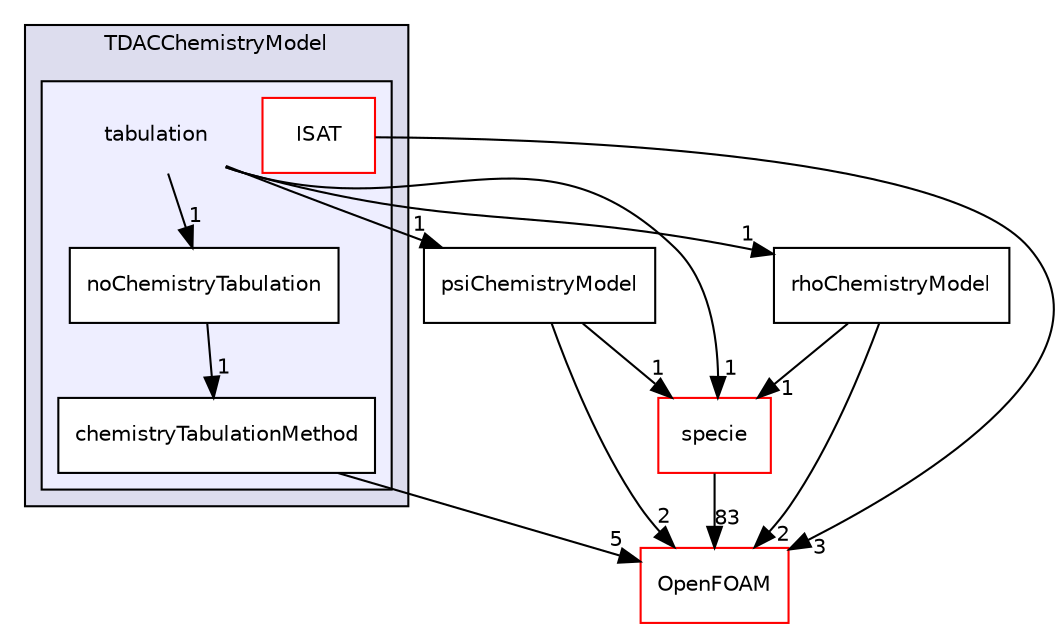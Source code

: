 digraph "src/thermophysicalModels/chemistryModel/chemistryModel/TDACChemistryModel/tabulation" {
  bgcolor=transparent;
  compound=true
  node [ fontsize="10", fontname="Helvetica"];
  edge [ labelfontsize="10", labelfontname="Helvetica"];
  subgraph clusterdir_e99a2928bd3c5c0feae1fd0a5dedecc4 {
    graph [ bgcolor="#ddddee", pencolor="black", label="TDACChemistryModel" fontname="Helvetica", fontsize="10", URL="dir_e99a2928bd3c5c0feae1fd0a5dedecc4.html"]
  subgraph clusterdir_b6cfa599ddfe42ecff66d1b23c7b28f8 {
    graph [ bgcolor="#eeeeff", pencolor="black", label="" URL="dir_b6cfa599ddfe42ecff66d1b23c7b28f8.html"];
    dir_b6cfa599ddfe42ecff66d1b23c7b28f8 [shape=plaintext label="tabulation"];
    dir_bf98506b282e535966757a8028cb98ab [shape=box label="chemistryTabulationMethod" color="black" fillcolor="white" style="filled" URL="dir_bf98506b282e535966757a8028cb98ab.html"];
    dir_7219e9beda73e4f7f74dfa284027691b [shape=box label="ISAT" color="red" fillcolor="white" style="filled" URL="dir_7219e9beda73e4f7f74dfa284027691b.html"];
    dir_53ba496015d6f934972a4719cd006d4c [shape=box label="noChemistryTabulation" color="black" fillcolor="white" style="filled" URL="dir_53ba496015d6f934972a4719cd006d4c.html"];
  }
  }
  dir_5c4bf53b114f4c9237cd4ef0431fc9bd [shape=box label="specie" color="red" URL="dir_5c4bf53b114f4c9237cd4ef0431fc9bd.html"];
  dir_cbb985a791c5c7cc6235e3165a2444bc [shape=box label="psiChemistryModel" URL="dir_cbb985a791c5c7cc6235e3165a2444bc.html"];
  dir_c5473ff19b20e6ec4dfe5c310b3778a8 [shape=box label="OpenFOAM" color="red" URL="dir_c5473ff19b20e6ec4dfe5c310b3778a8.html"];
  dir_1956a51d3d225c04c69efa24488c93e9 [shape=box label="rhoChemistryModel" URL="dir_1956a51d3d225c04c69efa24488c93e9.html"];
  dir_5c4bf53b114f4c9237cd4ef0431fc9bd->dir_c5473ff19b20e6ec4dfe5c310b3778a8 [headlabel="83", labeldistance=1.5 headhref="dir_001213_001929.html"];
  dir_b6cfa599ddfe42ecff66d1b23c7b28f8->dir_5c4bf53b114f4c9237cd4ef0431fc9bd [headlabel="1", labeldistance=1.5 headhref="dir_002778_001213.html"];
  dir_b6cfa599ddfe42ecff66d1b23c7b28f8->dir_cbb985a791c5c7cc6235e3165a2444bc [headlabel="1", labeldistance=1.5 headhref="dir_002778_002767.html"];
  dir_b6cfa599ddfe42ecff66d1b23c7b28f8->dir_53ba496015d6f934972a4719cd006d4c [headlabel="1", labeldistance=1.5 headhref="dir_002778_002784.html"];
  dir_b6cfa599ddfe42ecff66d1b23c7b28f8->dir_1956a51d3d225c04c69efa24488c93e9 [headlabel="1", labeldistance=1.5 headhref="dir_002778_002768.html"];
  dir_cbb985a791c5c7cc6235e3165a2444bc->dir_5c4bf53b114f4c9237cd4ef0431fc9bd [headlabel="1", labeldistance=1.5 headhref="dir_002767_001213.html"];
  dir_cbb985a791c5c7cc6235e3165a2444bc->dir_c5473ff19b20e6ec4dfe5c310b3778a8 [headlabel="2", labeldistance=1.5 headhref="dir_002767_001929.html"];
  dir_7219e9beda73e4f7f74dfa284027691b->dir_c5473ff19b20e6ec4dfe5c310b3778a8 [headlabel="3", labeldistance=1.5 headhref="dir_002780_001929.html"];
  dir_bf98506b282e535966757a8028cb98ab->dir_c5473ff19b20e6ec4dfe5c310b3778a8 [headlabel="5", labeldistance=1.5 headhref="dir_002779_001929.html"];
  dir_53ba496015d6f934972a4719cd006d4c->dir_bf98506b282e535966757a8028cb98ab [headlabel="1", labeldistance=1.5 headhref="dir_002784_002779.html"];
  dir_1956a51d3d225c04c69efa24488c93e9->dir_5c4bf53b114f4c9237cd4ef0431fc9bd [headlabel="1", labeldistance=1.5 headhref="dir_002768_001213.html"];
  dir_1956a51d3d225c04c69efa24488c93e9->dir_c5473ff19b20e6ec4dfe5c310b3778a8 [headlabel="2", labeldistance=1.5 headhref="dir_002768_001929.html"];
}
